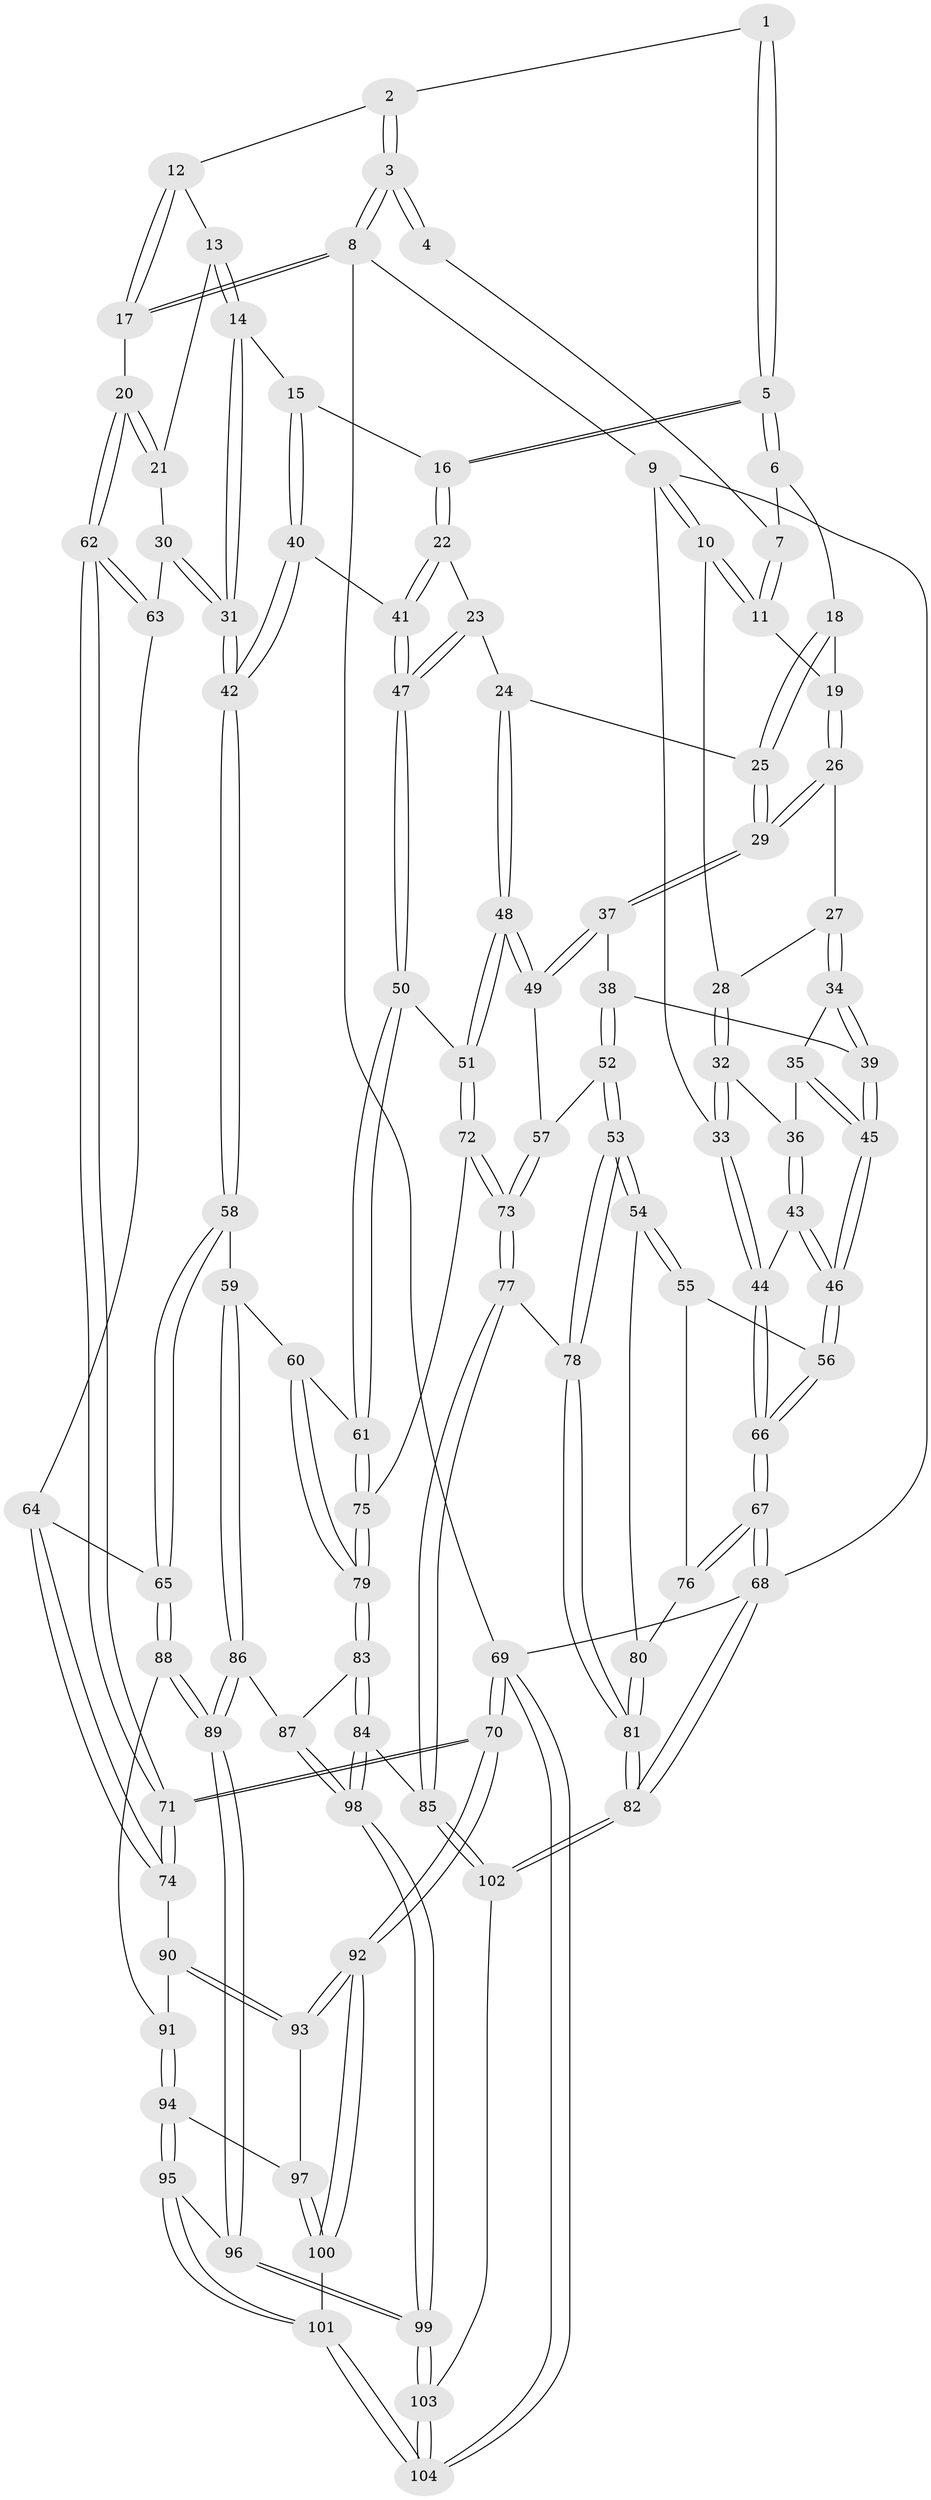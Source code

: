 // Generated by graph-tools (version 1.1) at 2025/11/02/27/25 16:11:58]
// undirected, 104 vertices, 257 edges
graph export_dot {
graph [start="1"]
  node [color=gray90,style=filled];
  1 [pos="+0.8296653799380158+0.07739682073146886"];
  2 [pos="+0.8872779512705659+0.09261378292354795"];
  3 [pos="+1+0"];
  4 [pos="+0.6790027440671582+0"];
  5 [pos="+0.610712013290144+0.13017296969357361"];
  6 [pos="+0.5820834154993638+0.07769500062463683"];
  7 [pos="+0.5381252173956709+0"];
  8 [pos="+1+0"];
  9 [pos="+0+0"];
  10 [pos="+0+0"];
  11 [pos="+0+0"];
  12 [pos="+0.8907257055498582+0.14143650301218705"];
  13 [pos="+0.8850286476835013+0.19689651364798508"];
  14 [pos="+0.7325958680048631+0.2584301769348158"];
  15 [pos="+0.6493022865521786+0.23011531584574005"];
  16 [pos="+0.6329458847927214+0.2176115089068855"];
  17 [pos="+1+0.10964790417308859"];
  18 [pos="+0.3537932081791712+0.2126501484371151"];
  19 [pos="+0.2953053965120988+0.19664610415294312"];
  20 [pos="+1+0.31253878569359506"];
  21 [pos="+0.9377483139710575+0.23740481550104517"];
  22 [pos="+0.5025473254368555+0.32567343099555474"];
  23 [pos="+0.4932314451134661+0.3317406981291189"];
  24 [pos="+0.4830710670244539+0.3367527961033662"];
  25 [pos="+0.44848516267267424+0.3317096703519949"];
  26 [pos="+0.26272910999357096+0.2914858051837273"];
  27 [pos="+0.17485937428123338+0.3136271253487854"];
  28 [pos="+0.07899497374037757+0.17526149406834843"];
  29 [pos="+0.31199375427990267+0.4095595666061638"];
  30 [pos="+0.8611262756541114+0.42314698569078735"];
  31 [pos="+0.8302282877275035+0.4231288405269432"];
  32 [pos="+0.09968294207961194+0.35946382356205203"];
  33 [pos="+0+0.19104980754516243"];
  34 [pos="+0.15364776467626198+0.35824137205418105"];
  35 [pos="+0.1291288788046753+0.3686681262621493"];
  36 [pos="+0.10693384115358358+0.3669305403066905"];
  37 [pos="+0.3088659919808978+0.41743656984368255"];
  38 [pos="+0.2921014574453562+0.42596115272873414"];
  39 [pos="+0.2427413912618172+0.43615367915762804"];
  40 [pos="+0.6515605851234797+0.4472851669983729"];
  41 [pos="+0.6345789939327368+0.45862996809102685"];
  42 [pos="+0.77656415510887+0.4819794837937619"];
  43 [pos="+0.05804781243531117+0.41792150904830433"];
  44 [pos="+0+0.39266813505678305"];
  45 [pos="+0.14078372811315373+0.5301267462134974"];
  46 [pos="+0.12959339647665277+0.5478548033277185"];
  47 [pos="+0.6077066149726087+0.48505934399710426"];
  48 [pos="+0.4857803899859381+0.5384871858518308"];
  49 [pos="+0.40061198716705476+0.5330753440294457"];
  50 [pos="+0.5648779542737582+0.5472658224035106"];
  51 [pos="+0.4933835401013093+0.5442640829704146"];
  52 [pos="+0.26238863195901874+0.6144344581354217"];
  53 [pos="+0.23498225166346273+0.6375727772517401"];
  54 [pos="+0.19557299683883544+0.6211273418895474"];
  55 [pos="+0.13101286630251752+0.5528622085646343"];
  56 [pos="+0.12926767095195948+0.5490649737596893"];
  57 [pos="+0.36353967615167293+0.5688480983009788"];
  58 [pos="+0.7579384271887429+0.6305861725760079"];
  59 [pos="+0.708344440860511+0.6375463690723967"];
  60 [pos="+0.6355048628633626+0.6134905872496976"];
  61 [pos="+0.635088191336318+0.6131567227748839"];
  62 [pos="+1+0.37765658572594857"];
  63 [pos="+0.8713284296977687+0.42680521661732485"];
  64 [pos="+0.9375630913871631+0.5689846037624862"];
  65 [pos="+0.7618329951257161+0.6334089733940397"];
  66 [pos="+0+0.5224352280046701"];
  67 [pos="+0+0.8193923921706133"];
  68 [pos="+0+1"];
  69 [pos="+1+1"];
  70 [pos="+1+1"];
  71 [pos="+1+0.6033022698544078"];
  72 [pos="+0.4663399049651235+0.6808543643622187"];
  73 [pos="+0.4002631171418385+0.7227907887721637"];
  74 [pos="+1+0.6247040338542278"];
  75 [pos="+0.4938420907985785+0.696733286033554"];
  76 [pos="+0.03816445374073208+0.6710925943029957"];
  77 [pos="+0.3777628207479292+0.7478343263931081"];
  78 [pos="+0.2781936209044248+0.7303178189696793"];
  79 [pos="+0.548685808065697+0.7385585268062915"];
  80 [pos="+0.11992837685524613+0.7077152334071987"];
  81 [pos="+0.01238126145470726+1"];
  82 [pos="+0+1"];
  83 [pos="+0.5494788513364129+0.740712960082243"];
  84 [pos="+0.4955356356653998+0.8462427235847082"];
  85 [pos="+0.4037354366646373+0.8007239070487059"];
  86 [pos="+0.649426824929386+0.7568205951695817"];
  87 [pos="+0.6228131675389745+0.7711545329909425"];
  88 [pos="+0.7734986062221608+0.6511367257272409"];
  89 [pos="+0.7419228176937728+0.8336612254493978"];
  90 [pos="+0.9217956334752959+0.7223544122498878"];
  91 [pos="+0.8741296187396965+0.723817024765784"];
  92 [pos="+1+0.8828955456417054"];
  93 [pos="+0.9544150537058277+0.7977240418072348"];
  94 [pos="+0.8512866466677126+0.7957635675010654"];
  95 [pos="+0.7940419687031703+0.8673306167999772"];
  96 [pos="+0.7521224817793697+0.8703051227419708"];
  97 [pos="+0.9009530406977082+0.8327486964970423"];
  98 [pos="+0.5945753262062022+1"];
  99 [pos="+0.5975734991176842+1"];
  100 [pos="+0.9115427052053036+0.897860677676548"];
  101 [pos="+0.8734591131741167+0.917237380471635"];
  102 [pos="+0.17452248922031918+1"];
  103 [pos="+0.5754820885759692+1"];
  104 [pos="+0.8812134331444303+1"];
  1 -- 2;
  1 -- 5;
  1 -- 5;
  2 -- 3;
  2 -- 3;
  2 -- 12;
  3 -- 4;
  3 -- 4;
  3 -- 8;
  3 -- 8;
  4 -- 7;
  5 -- 6;
  5 -- 6;
  5 -- 16;
  5 -- 16;
  6 -- 7;
  6 -- 18;
  7 -- 11;
  7 -- 11;
  8 -- 9;
  8 -- 17;
  8 -- 17;
  8 -- 69;
  9 -- 10;
  9 -- 10;
  9 -- 33;
  9 -- 68;
  10 -- 11;
  10 -- 11;
  10 -- 28;
  11 -- 19;
  12 -- 13;
  12 -- 17;
  12 -- 17;
  13 -- 14;
  13 -- 14;
  13 -- 21;
  14 -- 15;
  14 -- 31;
  14 -- 31;
  15 -- 16;
  15 -- 40;
  15 -- 40;
  16 -- 22;
  16 -- 22;
  17 -- 20;
  18 -- 19;
  18 -- 25;
  18 -- 25;
  19 -- 26;
  19 -- 26;
  20 -- 21;
  20 -- 21;
  20 -- 62;
  20 -- 62;
  21 -- 30;
  22 -- 23;
  22 -- 41;
  22 -- 41;
  23 -- 24;
  23 -- 47;
  23 -- 47;
  24 -- 25;
  24 -- 48;
  24 -- 48;
  25 -- 29;
  25 -- 29;
  26 -- 27;
  26 -- 29;
  26 -- 29;
  27 -- 28;
  27 -- 34;
  27 -- 34;
  28 -- 32;
  28 -- 32;
  29 -- 37;
  29 -- 37;
  30 -- 31;
  30 -- 31;
  30 -- 63;
  31 -- 42;
  31 -- 42;
  32 -- 33;
  32 -- 33;
  32 -- 36;
  33 -- 44;
  33 -- 44;
  34 -- 35;
  34 -- 39;
  34 -- 39;
  35 -- 36;
  35 -- 45;
  35 -- 45;
  36 -- 43;
  36 -- 43;
  37 -- 38;
  37 -- 49;
  37 -- 49;
  38 -- 39;
  38 -- 52;
  38 -- 52;
  39 -- 45;
  39 -- 45;
  40 -- 41;
  40 -- 42;
  40 -- 42;
  41 -- 47;
  41 -- 47;
  42 -- 58;
  42 -- 58;
  43 -- 44;
  43 -- 46;
  43 -- 46;
  44 -- 66;
  44 -- 66;
  45 -- 46;
  45 -- 46;
  46 -- 56;
  46 -- 56;
  47 -- 50;
  47 -- 50;
  48 -- 49;
  48 -- 49;
  48 -- 51;
  48 -- 51;
  49 -- 57;
  50 -- 51;
  50 -- 61;
  50 -- 61;
  51 -- 72;
  51 -- 72;
  52 -- 53;
  52 -- 53;
  52 -- 57;
  53 -- 54;
  53 -- 54;
  53 -- 78;
  53 -- 78;
  54 -- 55;
  54 -- 55;
  54 -- 80;
  55 -- 56;
  55 -- 76;
  56 -- 66;
  56 -- 66;
  57 -- 73;
  57 -- 73;
  58 -- 59;
  58 -- 65;
  58 -- 65;
  59 -- 60;
  59 -- 86;
  59 -- 86;
  60 -- 61;
  60 -- 79;
  60 -- 79;
  61 -- 75;
  61 -- 75;
  62 -- 63;
  62 -- 63;
  62 -- 71;
  62 -- 71;
  63 -- 64;
  64 -- 65;
  64 -- 74;
  64 -- 74;
  65 -- 88;
  65 -- 88;
  66 -- 67;
  66 -- 67;
  67 -- 68;
  67 -- 68;
  67 -- 76;
  67 -- 76;
  68 -- 82;
  68 -- 82;
  68 -- 69;
  69 -- 70;
  69 -- 70;
  69 -- 104;
  69 -- 104;
  70 -- 71;
  70 -- 71;
  70 -- 92;
  70 -- 92;
  71 -- 74;
  71 -- 74;
  72 -- 73;
  72 -- 73;
  72 -- 75;
  73 -- 77;
  73 -- 77;
  74 -- 90;
  75 -- 79;
  75 -- 79;
  76 -- 80;
  77 -- 78;
  77 -- 85;
  77 -- 85;
  78 -- 81;
  78 -- 81;
  79 -- 83;
  79 -- 83;
  80 -- 81;
  80 -- 81;
  81 -- 82;
  81 -- 82;
  82 -- 102;
  82 -- 102;
  83 -- 84;
  83 -- 84;
  83 -- 87;
  84 -- 85;
  84 -- 98;
  84 -- 98;
  85 -- 102;
  85 -- 102;
  86 -- 87;
  86 -- 89;
  86 -- 89;
  87 -- 98;
  87 -- 98;
  88 -- 89;
  88 -- 89;
  88 -- 91;
  89 -- 96;
  89 -- 96;
  90 -- 91;
  90 -- 93;
  90 -- 93;
  91 -- 94;
  91 -- 94;
  92 -- 93;
  92 -- 93;
  92 -- 100;
  92 -- 100;
  93 -- 97;
  94 -- 95;
  94 -- 95;
  94 -- 97;
  95 -- 96;
  95 -- 101;
  95 -- 101;
  96 -- 99;
  96 -- 99;
  97 -- 100;
  97 -- 100;
  98 -- 99;
  98 -- 99;
  99 -- 103;
  99 -- 103;
  100 -- 101;
  101 -- 104;
  101 -- 104;
  102 -- 103;
  103 -- 104;
  103 -- 104;
}
